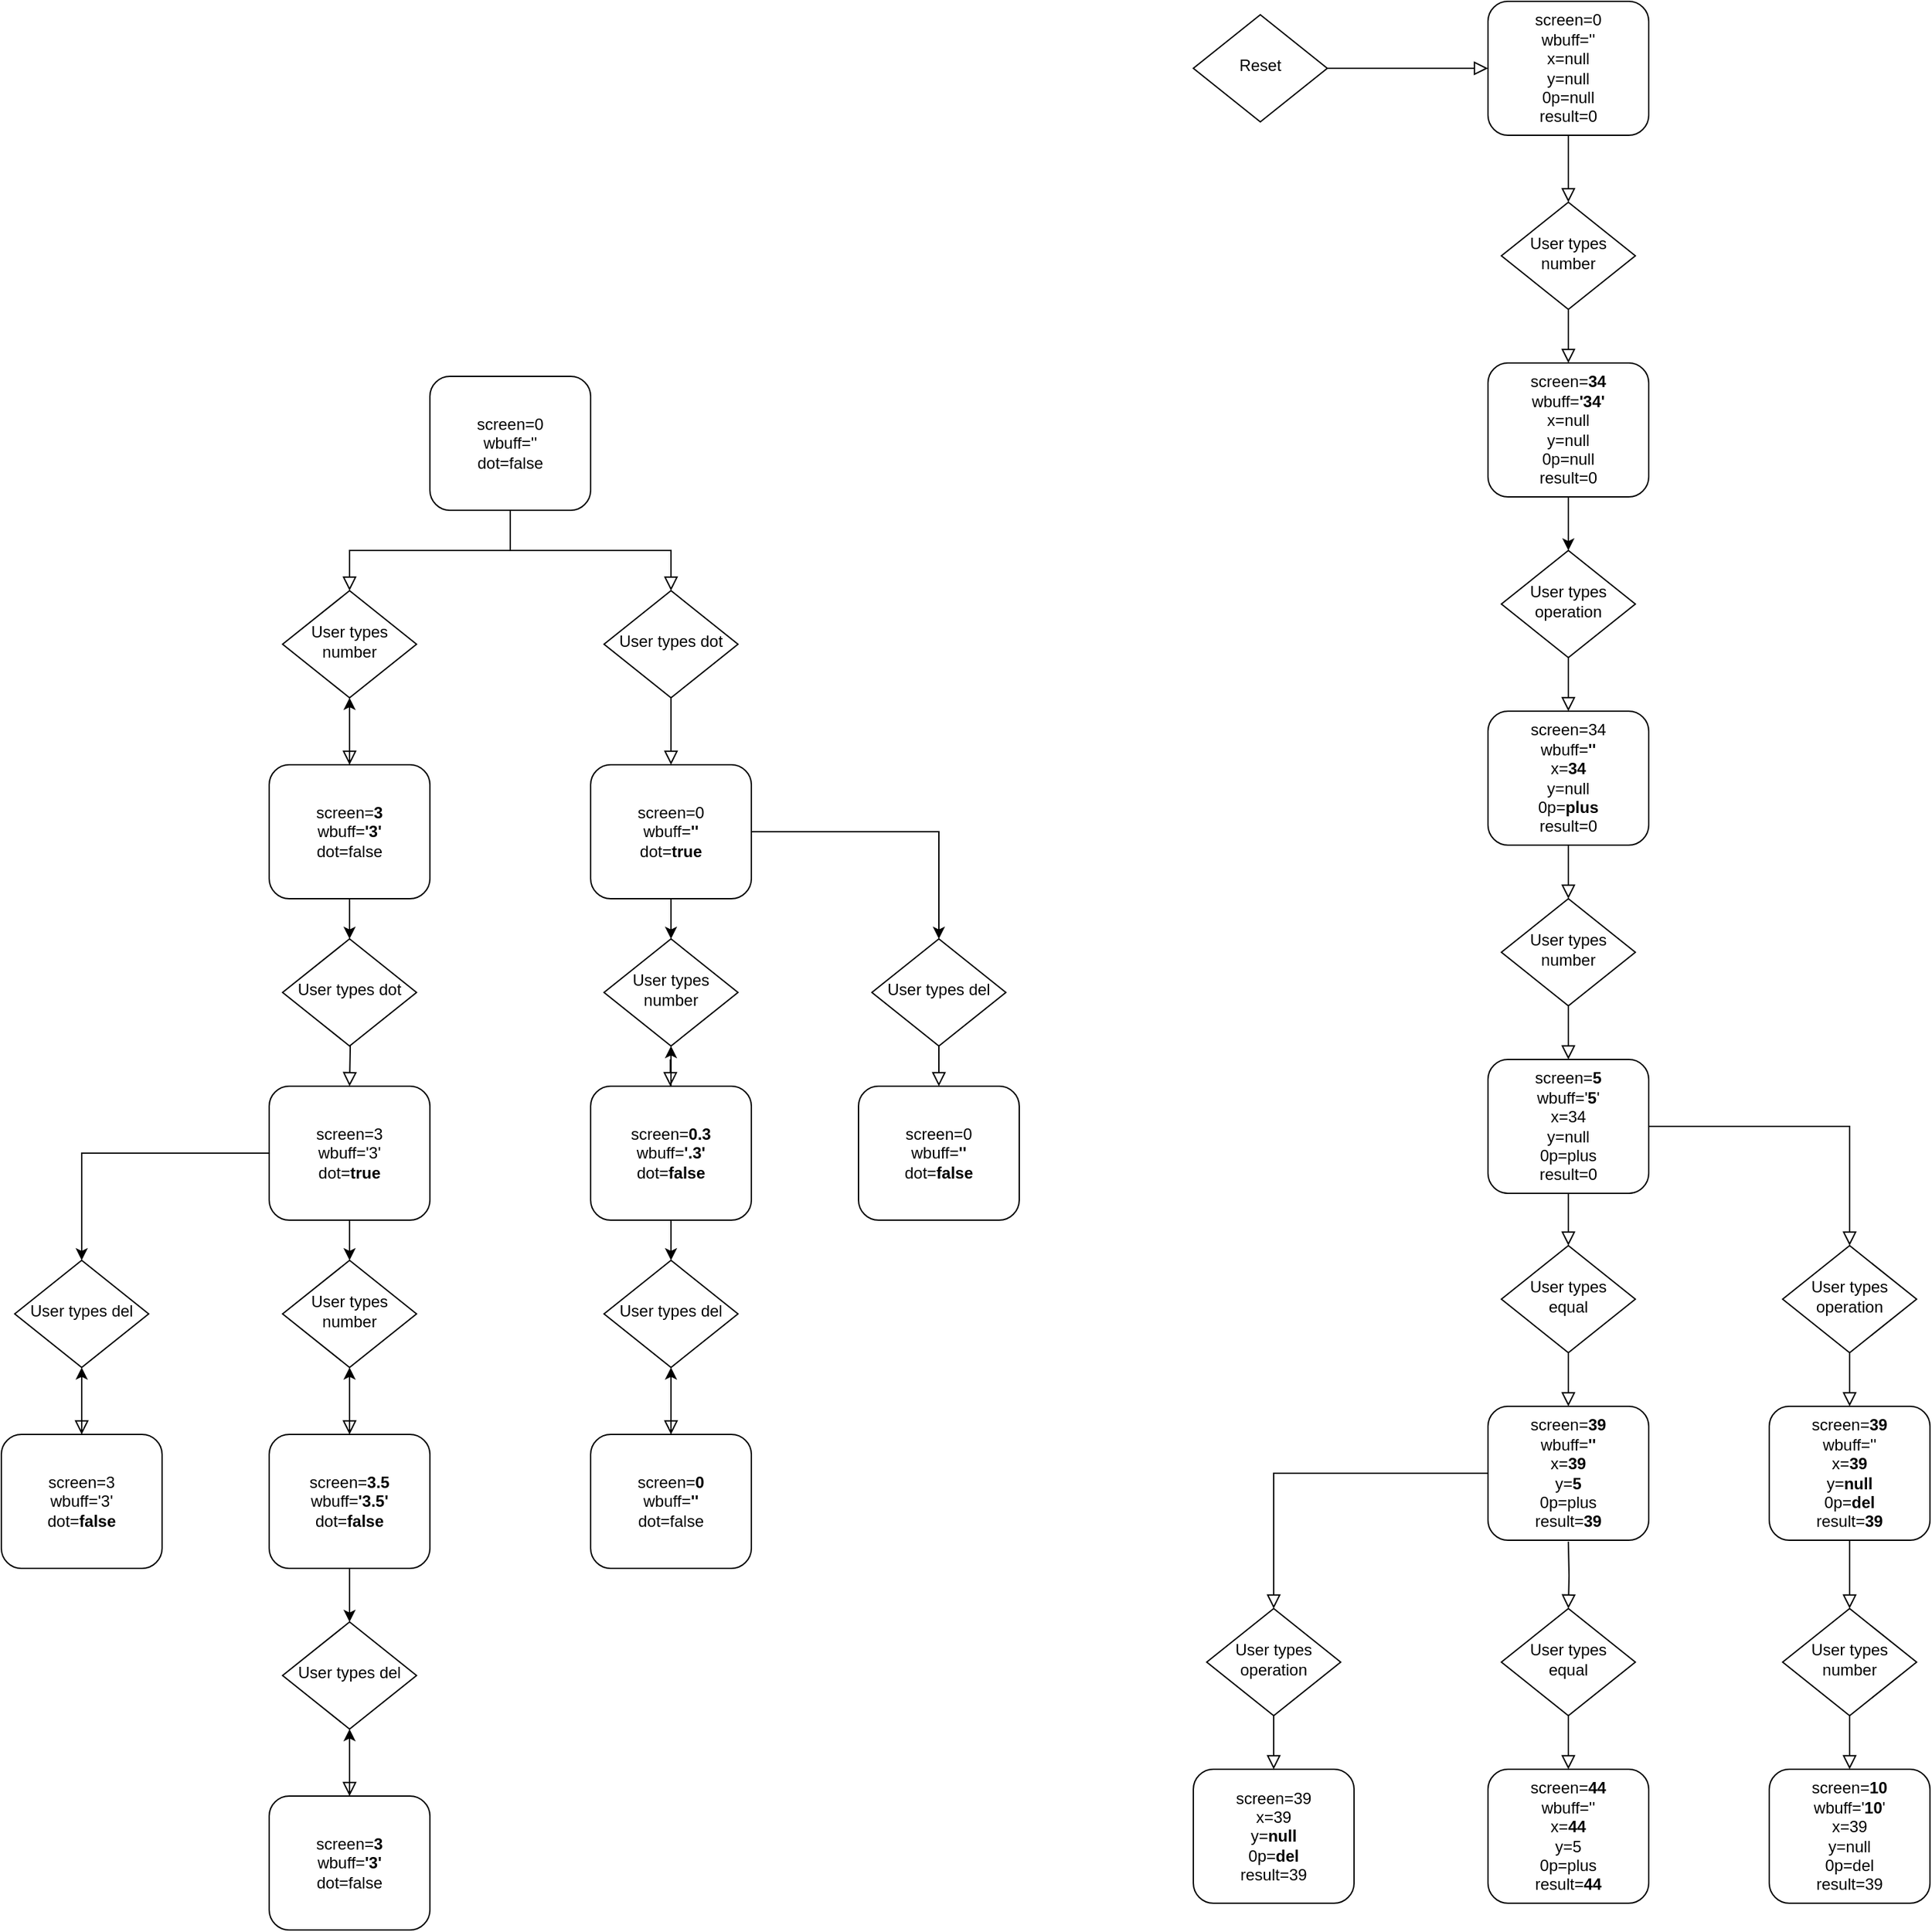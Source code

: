 <mxfile version="20.5.1" type="device"><diagram id="C5RBs43oDa-KdzZeNtuy" name="Page-1"><mxGraphModel dx="3076" dy="786" grid="1" gridSize="10" guides="1" tooltips="1" connect="1" arrows="1" fold="1" page="1" pageScale="1" pageWidth="827" pageHeight="1169" math="0" shadow="0"><root><mxCell id="WIyWlLk6GJQsqaUBKTNV-0"/><mxCell id="WIyWlLk6GJQsqaUBKTNV-1" parent="WIyWlLk6GJQsqaUBKTNV-0"/><mxCell id="WIyWlLk6GJQsqaUBKTNV-2" value="" style="rounded=0;html=1;jettySize=auto;orthogonalLoop=1;fontSize=11;endArrow=block;endFill=0;endSize=8;strokeWidth=1;shadow=0;labelBackgroundColor=none;edgeStyle=orthogonalEdgeStyle;" parent="WIyWlLk6GJQsqaUBKTNV-1" source="WIyWlLk6GJQsqaUBKTNV-3" target="WIyWlLk6GJQsqaUBKTNV-6" edge="1"><mxGeometry relative="1" as="geometry"/></mxCell><mxCell id="WIyWlLk6GJQsqaUBKTNV-3" value="screen=0&lt;br&gt;wbuff=''&lt;br&gt;x=null&lt;br&gt;y=null&lt;br&gt;0p=null&lt;br&gt;result=0" style="rounded=1;whiteSpace=wrap;html=1;fontSize=12;glass=0;strokeWidth=1;shadow=0;" parent="WIyWlLk6GJQsqaUBKTNV-1" vertex="1"><mxGeometry x="160" y="20" width="120" height="100" as="geometry"/></mxCell><mxCell id="WIyWlLk6GJQsqaUBKTNV-4" value="" style="rounded=0;html=1;jettySize=auto;orthogonalLoop=1;fontSize=11;endArrow=block;endFill=0;endSize=8;strokeWidth=1;shadow=0;labelBackgroundColor=none;edgeStyle=orthogonalEdgeStyle;" parent="WIyWlLk6GJQsqaUBKTNV-1" source="WIyWlLk6GJQsqaUBKTNV-6" edge="1"><mxGeometry y="20" relative="1" as="geometry"><mxPoint as="offset"/><mxPoint x="220" y="290" as="targetPoint"/></mxGeometry></mxCell><mxCell id="WIyWlLk6GJQsqaUBKTNV-6" value="User types number" style="rhombus;whiteSpace=wrap;html=1;shadow=0;fontFamily=Helvetica;fontSize=12;align=center;strokeWidth=1;spacing=6;spacingTop=-4;" parent="WIyWlLk6GJQsqaUBKTNV-1" vertex="1"><mxGeometry x="170" y="170" width="100" height="80" as="geometry"/></mxCell><mxCell id="RcGq7jymImwT0r9FYBpx-5" style="edgeStyle=orthogonalEdgeStyle;rounded=0;orthogonalLoop=1;jettySize=auto;html=1;entryX=0.5;entryY=0;entryDx=0;entryDy=0;" parent="WIyWlLk6GJQsqaUBKTNV-1" source="RcGq7jymImwT0r9FYBpx-0" target="RcGq7jymImwT0r9FYBpx-3" edge="1"><mxGeometry relative="1" as="geometry"><mxPoint x="220" y="410" as="targetPoint"/></mxGeometry></mxCell><mxCell id="RcGq7jymImwT0r9FYBpx-0" value="screen=&lt;b&gt;34&lt;br&gt;&lt;/b&gt;wbuff=&lt;b&gt;'34'&lt;/b&gt;&lt;br&gt;x=null&lt;br&gt;y=null&lt;br&gt;0p=null&lt;br&gt;result=0" style="rounded=1;whiteSpace=wrap;html=1;fontSize=12;glass=0;strokeWidth=1;shadow=0;" parent="WIyWlLk6GJQsqaUBKTNV-1" vertex="1"><mxGeometry x="160" y="290" width="120" height="100" as="geometry"/></mxCell><mxCell id="RcGq7jymImwT0r9FYBpx-2" value="screen=34&lt;br&gt;wbuff=&lt;b&gt;''&lt;/b&gt;&lt;br&gt;x=&lt;b&gt;34&lt;/b&gt;&lt;br&gt;y=null&lt;br&gt;0p=&lt;b&gt;plus&lt;/b&gt;&lt;br&gt;result=0" style="rounded=1;whiteSpace=wrap;html=1;fontSize=12;glass=0;strokeWidth=1;shadow=0;" parent="WIyWlLk6GJQsqaUBKTNV-1" vertex="1"><mxGeometry x="160" y="550" width="120" height="100" as="geometry"/></mxCell><mxCell id="RcGq7jymImwT0r9FYBpx-3" value="User types operation" style="rhombus;whiteSpace=wrap;html=1;shadow=0;fontFamily=Helvetica;fontSize=12;align=center;strokeWidth=1;spacing=6;spacingTop=-4;" parent="WIyWlLk6GJQsqaUBKTNV-1" vertex="1"><mxGeometry x="170" y="430" width="100" height="80" as="geometry"/></mxCell><mxCell id="RcGq7jymImwT0r9FYBpx-6" value="" style="rounded=0;html=1;jettySize=auto;orthogonalLoop=1;fontSize=11;endArrow=block;endFill=0;endSize=8;strokeWidth=1;shadow=0;labelBackgroundColor=none;edgeStyle=orthogonalEdgeStyle;exitX=0.5;exitY=1;exitDx=0;exitDy=0;entryX=0.5;entryY=0;entryDx=0;entryDy=0;" parent="WIyWlLk6GJQsqaUBKTNV-1" source="RcGq7jymImwT0r9FYBpx-3" target="RcGq7jymImwT0r9FYBpx-2" edge="1"><mxGeometry y="20" relative="1" as="geometry"><mxPoint as="offset"/><mxPoint x="320" y="520" as="sourcePoint"/><mxPoint x="320" y="560" as="targetPoint"/></mxGeometry></mxCell><mxCell id="RcGq7jymImwT0r9FYBpx-7" value="screen=&lt;b&gt;5&lt;br&gt;&lt;/b&gt;wbuff='&lt;b&gt;5&lt;/b&gt;'&lt;br&gt;x=34&lt;br&gt;y=null&lt;br&gt;0p=plus&lt;br&gt;result=0" style="rounded=1;whiteSpace=wrap;html=1;fontSize=12;glass=0;strokeWidth=1;shadow=0;" parent="WIyWlLk6GJQsqaUBKTNV-1" vertex="1"><mxGeometry x="160" y="810" width="120" height="100" as="geometry"/></mxCell><mxCell id="RcGq7jymImwT0r9FYBpx-8" value="User types number" style="rhombus;whiteSpace=wrap;html=1;shadow=0;fontFamily=Helvetica;fontSize=12;align=center;strokeWidth=1;spacing=6;spacingTop=-4;" parent="WIyWlLk6GJQsqaUBKTNV-1" vertex="1"><mxGeometry x="170" y="690" width="100" height="80" as="geometry"/></mxCell><mxCell id="RcGq7jymImwT0r9FYBpx-9" value="" style="rounded=0;html=1;jettySize=auto;orthogonalLoop=1;fontSize=11;endArrow=block;endFill=0;endSize=8;strokeWidth=1;shadow=0;labelBackgroundColor=none;edgeStyle=orthogonalEdgeStyle;exitX=0.5;exitY=1;exitDx=0;exitDy=0;entryX=0.5;entryY=0;entryDx=0;entryDy=0;" parent="WIyWlLk6GJQsqaUBKTNV-1" source="RcGq7jymImwT0r9FYBpx-8" target="RcGq7jymImwT0r9FYBpx-7" edge="1"><mxGeometry y="20" relative="1" as="geometry"><mxPoint as="offset"/><mxPoint x="320" y="780" as="sourcePoint"/><mxPoint x="320" y="820" as="targetPoint"/></mxGeometry></mxCell><mxCell id="RcGq7jymImwT0r9FYBpx-10" value="" style="rounded=0;html=1;jettySize=auto;orthogonalLoop=1;fontSize=11;endArrow=block;endFill=0;endSize=8;strokeWidth=1;shadow=0;labelBackgroundColor=none;edgeStyle=orthogonalEdgeStyle;exitX=0.5;exitY=1;exitDx=0;exitDy=0;entryX=0.5;entryY=0;entryDx=0;entryDy=0;" parent="WIyWlLk6GJQsqaUBKTNV-1" source="RcGq7jymImwT0r9FYBpx-2" target="RcGq7jymImwT0r9FYBpx-8" edge="1"><mxGeometry y="20" relative="1" as="geometry"><mxPoint as="offset"/><mxPoint x="240" y="680" as="sourcePoint"/><mxPoint x="240" y="720" as="targetPoint"/></mxGeometry></mxCell><mxCell id="RcGq7jymImwT0r9FYBpx-11" value="screen=&lt;b&gt;39&lt;br&gt;&lt;/b&gt;wbuff=&lt;b&gt;''&lt;/b&gt;&lt;br&gt;x=&lt;b&gt;39&lt;/b&gt;&lt;br&gt;y=&lt;b&gt;5&lt;/b&gt;&lt;br&gt;0p=plus&lt;br&gt;result=&lt;b&gt;39&lt;/b&gt;" style="rounded=1;whiteSpace=wrap;html=1;fontSize=12;glass=0;strokeWidth=1;shadow=0;" parent="WIyWlLk6GJQsqaUBKTNV-1" vertex="1"><mxGeometry x="160" y="1069" width="120" height="100" as="geometry"/></mxCell><mxCell id="RcGq7jymImwT0r9FYBpx-12" value="User types equal" style="rhombus;whiteSpace=wrap;html=1;shadow=0;fontFamily=Helvetica;fontSize=12;align=center;strokeWidth=1;spacing=6;spacingTop=-4;" parent="WIyWlLk6GJQsqaUBKTNV-1" vertex="1"><mxGeometry x="170" y="949" width="100" height="80" as="geometry"/></mxCell><mxCell id="RcGq7jymImwT0r9FYBpx-13" value="" style="rounded=0;html=1;jettySize=auto;orthogonalLoop=1;fontSize=11;endArrow=block;endFill=0;endSize=8;strokeWidth=1;shadow=0;labelBackgroundColor=none;edgeStyle=orthogonalEdgeStyle;exitX=0.5;exitY=1;exitDx=0;exitDy=0;entryX=0.5;entryY=0;entryDx=0;entryDy=0;" parent="WIyWlLk6GJQsqaUBKTNV-1" source="RcGq7jymImwT0r9FYBpx-12" target="RcGq7jymImwT0r9FYBpx-11" edge="1"><mxGeometry y="20" relative="1" as="geometry"><mxPoint as="offset"/><mxPoint x="320" y="1039" as="sourcePoint"/><mxPoint x="320" y="1079" as="targetPoint"/></mxGeometry></mxCell><mxCell id="RcGq7jymImwT0r9FYBpx-14" value="" style="rounded=0;html=1;jettySize=auto;orthogonalLoop=1;fontSize=11;endArrow=block;endFill=0;endSize=8;strokeWidth=1;shadow=0;labelBackgroundColor=none;edgeStyle=orthogonalEdgeStyle;entryX=0.5;entryY=0;entryDx=0;entryDy=0;exitX=0.5;exitY=1;exitDx=0;exitDy=0;" parent="WIyWlLk6GJQsqaUBKTNV-1" source="RcGq7jymImwT0r9FYBpx-7" target="RcGq7jymImwT0r9FYBpx-12" edge="1"><mxGeometry y="20" relative="1" as="geometry"><mxPoint as="offset"/><mxPoint x="270" y="940" as="sourcePoint"/><mxPoint x="270" y="980" as="targetPoint"/></mxGeometry></mxCell><mxCell id="RcGq7jymImwT0r9FYBpx-15" value="screen=&lt;b&gt;44&lt;br&gt;&lt;/b&gt;wbuff=''&lt;br&gt;x=&lt;b&gt;44&lt;/b&gt;&lt;br&gt;y=5&lt;br&gt;0p=plus&lt;br&gt;result=&lt;b&gt;44&lt;/b&gt;" style="rounded=1;whiteSpace=wrap;html=1;fontSize=12;glass=0;strokeWidth=1;shadow=0;" parent="WIyWlLk6GJQsqaUBKTNV-1" vertex="1"><mxGeometry x="160" y="1340" width="120" height="100" as="geometry"/></mxCell><mxCell id="RcGq7jymImwT0r9FYBpx-16" value="User types equal" style="rhombus;whiteSpace=wrap;html=1;shadow=0;fontFamily=Helvetica;fontSize=12;align=center;strokeWidth=1;spacing=6;spacingTop=-4;" parent="WIyWlLk6GJQsqaUBKTNV-1" vertex="1"><mxGeometry x="170" y="1220" width="100" height="80" as="geometry"/></mxCell><mxCell id="RcGq7jymImwT0r9FYBpx-17" value="" style="rounded=0;html=1;jettySize=auto;orthogonalLoop=1;fontSize=11;endArrow=block;endFill=0;endSize=8;strokeWidth=1;shadow=0;labelBackgroundColor=none;edgeStyle=orthogonalEdgeStyle;exitX=0.5;exitY=1;exitDx=0;exitDy=0;entryX=0.5;entryY=0;entryDx=0;entryDy=0;" parent="WIyWlLk6GJQsqaUBKTNV-1" source="RcGq7jymImwT0r9FYBpx-16" target="RcGq7jymImwT0r9FYBpx-15" edge="1"><mxGeometry y="20" relative="1" as="geometry"><mxPoint as="offset"/><mxPoint x="320" y="1310" as="sourcePoint"/><mxPoint x="320" y="1350" as="targetPoint"/></mxGeometry></mxCell><mxCell id="RcGq7jymImwT0r9FYBpx-18" value="" style="rounded=0;html=1;jettySize=auto;orthogonalLoop=1;fontSize=11;endArrow=block;endFill=0;endSize=8;strokeWidth=1;shadow=0;labelBackgroundColor=none;edgeStyle=orthogonalEdgeStyle;entryX=0.5;entryY=0;entryDx=0;entryDy=0;" parent="WIyWlLk6GJQsqaUBKTNV-1" target="RcGq7jymImwT0r9FYBpx-16" edge="1"><mxGeometry y="20" relative="1" as="geometry"><mxPoint as="offset"/><mxPoint x="220" y="1170" as="sourcePoint"/><mxPoint x="360" y="1280" as="targetPoint"/></mxGeometry></mxCell><mxCell id="RcGq7jymImwT0r9FYBpx-19" value="screen=&lt;b&gt;39&lt;br&gt;&lt;/b&gt;wbuff=''&lt;br&gt;x=&lt;b&gt;39&lt;/b&gt;&lt;br&gt;y=&lt;b&gt;null&lt;/b&gt;&lt;br&gt;0p=&lt;b&gt;del&lt;/b&gt;&lt;br&gt;result=&lt;b&gt;39&lt;/b&gt;" style="rounded=1;whiteSpace=wrap;html=1;fontSize=12;glass=0;strokeWidth=1;shadow=0;" parent="WIyWlLk6GJQsqaUBKTNV-1" vertex="1"><mxGeometry x="370" y="1069" width="120" height="100" as="geometry"/></mxCell><mxCell id="RcGq7jymImwT0r9FYBpx-20" value="User types operation" style="rhombus;whiteSpace=wrap;html=1;shadow=0;fontFamily=Helvetica;fontSize=12;align=center;strokeWidth=1;spacing=6;spacingTop=-4;" parent="WIyWlLk6GJQsqaUBKTNV-1" vertex="1"><mxGeometry x="380" y="949" width="100" height="80" as="geometry"/></mxCell><mxCell id="RcGq7jymImwT0r9FYBpx-21" value="" style="rounded=0;html=1;jettySize=auto;orthogonalLoop=1;fontSize=11;endArrow=block;endFill=0;endSize=8;strokeWidth=1;shadow=0;labelBackgroundColor=none;edgeStyle=orthogonalEdgeStyle;exitX=0.5;exitY=1;exitDx=0;exitDy=0;entryX=0.5;entryY=0;entryDx=0;entryDy=0;" parent="WIyWlLk6GJQsqaUBKTNV-1" source="RcGq7jymImwT0r9FYBpx-20" target="RcGq7jymImwT0r9FYBpx-19" edge="1"><mxGeometry y="20" relative="1" as="geometry"><mxPoint as="offset"/><mxPoint x="530" y="1039" as="sourcePoint"/><mxPoint x="530" y="1079" as="targetPoint"/></mxGeometry></mxCell><mxCell id="RcGq7jymImwT0r9FYBpx-22" value="screen=&lt;b&gt;10&lt;br&gt;&lt;/b&gt;wbuff='&lt;b&gt;10&lt;/b&gt;'&lt;br&gt;x=39&lt;br&gt;y=null&lt;br&gt;0p=del&lt;br&gt;result=39" style="rounded=1;whiteSpace=wrap;html=1;fontSize=12;glass=0;strokeWidth=1;shadow=0;" parent="WIyWlLk6GJQsqaUBKTNV-1" vertex="1"><mxGeometry x="370" y="1340" width="120" height="100" as="geometry"/></mxCell><mxCell id="RcGq7jymImwT0r9FYBpx-23" value="User types number" style="rhombus;whiteSpace=wrap;html=1;shadow=0;fontFamily=Helvetica;fontSize=12;align=center;strokeWidth=1;spacing=6;spacingTop=-4;" parent="WIyWlLk6GJQsqaUBKTNV-1" vertex="1"><mxGeometry x="380" y="1220" width="100" height="80" as="geometry"/></mxCell><mxCell id="RcGq7jymImwT0r9FYBpx-24" value="" style="rounded=0;html=1;jettySize=auto;orthogonalLoop=1;fontSize=11;endArrow=block;endFill=0;endSize=8;strokeWidth=1;shadow=0;labelBackgroundColor=none;edgeStyle=orthogonalEdgeStyle;exitX=0.5;exitY=1;exitDx=0;exitDy=0;entryX=0.5;entryY=0;entryDx=0;entryDy=0;" parent="WIyWlLk6GJQsqaUBKTNV-1" source="RcGq7jymImwT0r9FYBpx-23" target="RcGq7jymImwT0r9FYBpx-22" edge="1"><mxGeometry y="20" relative="1" as="geometry"><mxPoint as="offset"/><mxPoint x="530" y="1310" as="sourcePoint"/><mxPoint x="530" y="1350" as="targetPoint"/></mxGeometry></mxCell><mxCell id="RcGq7jymImwT0r9FYBpx-25" value="" style="rounded=0;html=1;jettySize=auto;orthogonalLoop=1;fontSize=11;endArrow=block;endFill=0;endSize=8;strokeWidth=1;shadow=0;labelBackgroundColor=none;edgeStyle=orthogonalEdgeStyle;exitX=0.5;exitY=1;exitDx=0;exitDy=0;entryX=0.5;entryY=0;entryDx=0;entryDy=0;" parent="WIyWlLk6GJQsqaUBKTNV-1" source="RcGq7jymImwT0r9FYBpx-19" target="RcGq7jymImwT0r9FYBpx-23" edge="1"><mxGeometry y="20" relative="1" as="geometry"><mxPoint as="offset"/><mxPoint x="450" y="1199" as="sourcePoint"/><mxPoint x="450" y="1239" as="targetPoint"/></mxGeometry></mxCell><mxCell id="RcGq7jymImwT0r9FYBpx-26" value="" style="rounded=0;html=1;jettySize=auto;orthogonalLoop=1;fontSize=11;endArrow=block;endFill=0;endSize=8;strokeWidth=1;shadow=0;labelBackgroundColor=none;edgeStyle=orthogonalEdgeStyle;entryX=0.5;entryY=0;entryDx=0;entryDy=0;exitX=1;exitY=0.5;exitDx=0;exitDy=0;" parent="WIyWlLk6GJQsqaUBKTNV-1" source="RcGq7jymImwT0r9FYBpx-7" target="RcGq7jymImwT0r9FYBpx-20" edge="1"><mxGeometry y="20" relative="1" as="geometry"><mxPoint as="offset"/><mxPoint x="460" y="880" as="sourcePoint"/><mxPoint x="460" y="919" as="targetPoint"/></mxGeometry></mxCell><mxCell id="RcGq7jymImwT0r9FYBpx-27" value="screen=39&lt;br&gt;x=39&lt;br&gt;y=&lt;b&gt;null&lt;/b&gt;&lt;br&gt;0p=&lt;b&gt;del&lt;/b&gt;&lt;br&gt;result=39" style="rounded=1;whiteSpace=wrap;html=1;fontSize=12;glass=0;strokeWidth=1;shadow=0;" parent="WIyWlLk6GJQsqaUBKTNV-1" vertex="1"><mxGeometry x="-60" y="1340" width="120" height="100" as="geometry"/></mxCell><mxCell id="RcGq7jymImwT0r9FYBpx-28" value="User types operation" style="rhombus;whiteSpace=wrap;html=1;shadow=0;fontFamily=Helvetica;fontSize=12;align=center;strokeWidth=1;spacing=6;spacingTop=-4;" parent="WIyWlLk6GJQsqaUBKTNV-1" vertex="1"><mxGeometry x="-50" y="1220" width="100" height="80" as="geometry"/></mxCell><mxCell id="RcGq7jymImwT0r9FYBpx-29" value="" style="rounded=0;html=1;jettySize=auto;orthogonalLoop=1;fontSize=11;endArrow=block;endFill=0;endSize=8;strokeWidth=1;shadow=0;labelBackgroundColor=none;edgeStyle=orthogonalEdgeStyle;exitX=0.5;exitY=1;exitDx=0;exitDy=0;entryX=0.5;entryY=0;entryDx=0;entryDy=0;" parent="WIyWlLk6GJQsqaUBKTNV-1" source="RcGq7jymImwT0r9FYBpx-28" target="RcGq7jymImwT0r9FYBpx-27" edge="1"><mxGeometry y="20" relative="1" as="geometry"><mxPoint as="offset"/><mxPoint x="100" y="1310" as="sourcePoint"/><mxPoint x="100" y="1350" as="targetPoint"/></mxGeometry></mxCell><mxCell id="RcGq7jymImwT0r9FYBpx-30" value="" style="rounded=0;html=1;jettySize=auto;orthogonalLoop=1;fontSize=11;endArrow=block;endFill=0;endSize=8;strokeWidth=1;shadow=0;labelBackgroundColor=none;edgeStyle=orthogonalEdgeStyle;exitX=0;exitY=0.5;exitDx=0;exitDy=0;entryX=0.5;entryY=0;entryDx=0;entryDy=0;" parent="WIyWlLk6GJQsqaUBKTNV-1" source="RcGq7jymImwT0r9FYBpx-11" target="RcGq7jymImwT0r9FYBpx-28" edge="1"><mxGeometry y="20" relative="1" as="geometry"><mxPoint as="offset"/><mxPoint x="60" y="1060" as="sourcePoint"/><mxPoint x="60" y="1100" as="targetPoint"/></mxGeometry></mxCell><mxCell id="RcGq7jymImwT0r9FYBpx-31" value="Reset" style="rhombus;whiteSpace=wrap;html=1;shadow=0;fontFamily=Helvetica;fontSize=12;align=center;strokeWidth=1;spacing=6;spacingTop=-4;" parent="WIyWlLk6GJQsqaUBKTNV-1" vertex="1"><mxGeometry x="-60" y="30" width="100" height="80" as="geometry"/></mxCell><mxCell id="RcGq7jymImwT0r9FYBpx-32" value="" style="rounded=0;html=1;jettySize=auto;orthogonalLoop=1;fontSize=11;endArrow=block;endFill=0;endSize=8;strokeWidth=1;shadow=0;labelBackgroundColor=none;edgeStyle=orthogonalEdgeStyle;exitX=1;exitY=0.5;exitDx=0;exitDy=0;entryX=0;entryY=0.5;entryDx=0;entryDy=0;" parent="WIyWlLk6GJQsqaUBKTNV-1" source="RcGq7jymImwT0r9FYBpx-31" target="WIyWlLk6GJQsqaUBKTNV-3" edge="1"><mxGeometry relative="1" as="geometry"><mxPoint x="100" y="100" as="sourcePoint"/><mxPoint x="100" y="150" as="targetPoint"/></mxGeometry></mxCell><mxCell id="j2gAZRvKC-jEDbTK8ydn-2" value="screen=0&lt;br&gt;wbuff=''&lt;br&gt;dot=false" style="rounded=1;whiteSpace=wrap;html=1;fontSize=12;glass=0;strokeWidth=1;shadow=0;" vertex="1" parent="WIyWlLk6GJQsqaUBKTNV-1"><mxGeometry x="-630" y="300" width="120" height="100" as="geometry"/></mxCell><mxCell id="j2gAZRvKC-jEDbTK8ydn-3" value="User types number" style="rhombus;whiteSpace=wrap;html=1;shadow=0;fontFamily=Helvetica;fontSize=12;align=center;strokeWidth=1;spacing=6;spacingTop=-4;" vertex="1" parent="WIyWlLk6GJQsqaUBKTNV-1"><mxGeometry x="-740" y="460" width="100" height="80" as="geometry"/></mxCell><mxCell id="j2gAZRvKC-jEDbTK8ydn-4" value="" style="rounded=0;html=1;jettySize=auto;orthogonalLoop=1;fontSize=11;endArrow=block;endFill=0;endSize=8;strokeWidth=1;shadow=0;labelBackgroundColor=none;edgeStyle=orthogonalEdgeStyle;exitX=0.5;exitY=1;exitDx=0;exitDy=0;entryX=0.5;entryY=0;entryDx=0;entryDy=0;" edge="1" parent="WIyWlLk6GJQsqaUBKTNV-1" source="j2gAZRvKC-jEDbTK8ydn-2" target="j2gAZRvKC-jEDbTK8ydn-3"><mxGeometry y="20" relative="1" as="geometry"><mxPoint as="offset"/><mxPoint x="-560" y="470" as="targetPoint"/><mxPoint x="-560" y="430" as="sourcePoint"/><Array as="points"><mxPoint x="-570" y="430"/><mxPoint x="-690" y="430"/></Array></mxGeometry></mxCell><mxCell id="j2gAZRvKC-jEDbTK8ydn-5" value="User types dot" style="rhombus;whiteSpace=wrap;html=1;shadow=0;fontFamily=Helvetica;fontSize=12;align=center;strokeWidth=1;spacing=6;spacingTop=-4;" vertex="1" parent="WIyWlLk6GJQsqaUBKTNV-1"><mxGeometry x="-500" y="460" width="100" height="80" as="geometry"/></mxCell><mxCell id="j2gAZRvKC-jEDbTK8ydn-6" value="" style="rounded=0;html=1;jettySize=auto;orthogonalLoop=1;fontSize=11;endArrow=block;endFill=0;endSize=8;strokeWidth=1;shadow=0;labelBackgroundColor=none;edgeStyle=orthogonalEdgeStyle;entryX=0.5;entryY=0;entryDx=0;entryDy=0;" edge="1" parent="WIyWlLk6GJQsqaUBKTNV-1" target="j2gAZRvKC-jEDbTK8ydn-5"><mxGeometry y="20" relative="1" as="geometry"><mxPoint as="offset"/><mxPoint x="-490" y="440" as="targetPoint"/><mxPoint x="-570" y="430" as="sourcePoint"/><Array as="points"><mxPoint x="-450" y="430"/></Array></mxGeometry></mxCell><mxCell id="j2gAZRvKC-jEDbTK8ydn-10" style="edgeStyle=orthogonalEdgeStyle;rounded=0;orthogonalLoop=1;jettySize=auto;html=1;entryX=0.5;entryY=1;entryDx=0;entryDy=0;" edge="1" parent="WIyWlLk6GJQsqaUBKTNV-1" source="j2gAZRvKC-jEDbTK8ydn-7" target="j2gAZRvKC-jEDbTK8ydn-3"><mxGeometry relative="1" as="geometry"/></mxCell><mxCell id="j2gAZRvKC-jEDbTK8ydn-16" value="" style="edgeStyle=orthogonalEdgeStyle;rounded=0;orthogonalLoop=1;jettySize=auto;html=1;" edge="1" parent="WIyWlLk6GJQsqaUBKTNV-1" source="j2gAZRvKC-jEDbTK8ydn-7" target="j2gAZRvKC-jEDbTK8ydn-14"><mxGeometry relative="1" as="geometry"/></mxCell><mxCell id="j2gAZRvKC-jEDbTK8ydn-7" value="screen=&lt;b&gt;3&lt;br&gt;&lt;/b&gt;wbuff=&lt;b&gt;'3'&lt;/b&gt;&lt;br&gt;dot=false" style="rounded=1;whiteSpace=wrap;html=1;fontSize=12;glass=0;strokeWidth=1;shadow=0;" vertex="1" parent="WIyWlLk6GJQsqaUBKTNV-1"><mxGeometry x="-750" y="590" width="120" height="100" as="geometry"/></mxCell><mxCell id="j2gAZRvKC-jEDbTK8ydn-26" value="" style="edgeStyle=orthogonalEdgeStyle;rounded=0;orthogonalLoop=1;jettySize=auto;html=1;" edge="1" parent="WIyWlLk6GJQsqaUBKTNV-1" source="j2gAZRvKC-jEDbTK8ydn-8" target="j2gAZRvKC-jEDbTK8ydn-22"><mxGeometry relative="1" as="geometry"/></mxCell><mxCell id="j2gAZRvKC-jEDbTK8ydn-46" style="edgeStyle=orthogonalEdgeStyle;rounded=0;orthogonalLoop=1;jettySize=auto;html=1;entryX=0.5;entryY=0;entryDx=0;entryDy=0;" edge="1" parent="WIyWlLk6GJQsqaUBKTNV-1" source="j2gAZRvKC-jEDbTK8ydn-8" target="j2gAZRvKC-jEDbTK8ydn-42"><mxGeometry relative="1" as="geometry"/></mxCell><mxCell id="j2gAZRvKC-jEDbTK8ydn-8" value="screen=0&lt;br&gt;wbuff=&lt;b&gt;''&lt;/b&gt;&lt;br&gt;dot=&lt;b&gt;true&lt;/b&gt;" style="rounded=1;whiteSpace=wrap;html=1;fontSize=12;glass=0;strokeWidth=1;shadow=0;" vertex="1" parent="WIyWlLk6GJQsqaUBKTNV-1"><mxGeometry x="-510" y="590" width="120" height="100" as="geometry"/></mxCell><mxCell id="j2gAZRvKC-jEDbTK8ydn-9" value="" style="rounded=0;html=1;jettySize=auto;orthogonalLoop=1;fontSize=11;endArrow=block;endFill=0;endSize=8;strokeWidth=1;shadow=0;labelBackgroundColor=none;edgeStyle=orthogonalEdgeStyle;exitX=0.5;exitY=1;exitDx=0;exitDy=0;" edge="1" parent="WIyWlLk6GJQsqaUBKTNV-1"><mxGeometry y="20" relative="1" as="geometry"><mxPoint as="offset"/><mxPoint x="-690" y="570" as="sourcePoint"/><mxPoint x="-690" y="590" as="targetPoint"/></mxGeometry></mxCell><mxCell id="j2gAZRvKC-jEDbTK8ydn-11" value="" style="rounded=0;html=1;jettySize=auto;orthogonalLoop=1;fontSize=11;endArrow=block;endFill=0;endSize=8;strokeWidth=1;shadow=0;labelBackgroundColor=none;edgeStyle=orthogonalEdgeStyle;exitX=0.5;exitY=1;exitDx=0;exitDy=0;entryX=0.5;entryY=0;entryDx=0;entryDy=0;" edge="1" parent="WIyWlLk6GJQsqaUBKTNV-1" source="j2gAZRvKC-jEDbTK8ydn-5" target="j2gAZRvKC-jEDbTK8ydn-8"><mxGeometry y="20" relative="1" as="geometry"><mxPoint as="offset"/><mxPoint x="-290" y="530" as="sourcePoint"/><mxPoint x="-290" y="570" as="targetPoint"/></mxGeometry></mxCell><mxCell id="j2gAZRvKC-jEDbTK8ydn-21" value="" style="edgeStyle=orthogonalEdgeStyle;rounded=0;orthogonalLoop=1;jettySize=auto;html=1;" edge="1" parent="WIyWlLk6GJQsqaUBKTNV-1" source="j2gAZRvKC-jEDbTK8ydn-12" target="j2gAZRvKC-jEDbTK8ydn-17"><mxGeometry relative="1" as="geometry"/></mxCell><mxCell id="j2gAZRvKC-jEDbTK8ydn-41" style="edgeStyle=orthogonalEdgeStyle;rounded=0;orthogonalLoop=1;jettySize=auto;html=1;entryX=0.5;entryY=0;entryDx=0;entryDy=0;" edge="1" parent="WIyWlLk6GJQsqaUBKTNV-1" source="j2gAZRvKC-jEDbTK8ydn-12" target="j2gAZRvKC-jEDbTK8ydn-37"><mxGeometry relative="1" as="geometry"/></mxCell><mxCell id="j2gAZRvKC-jEDbTK8ydn-12" value="screen=3&lt;br&gt;wbuff='3'&lt;br&gt;dot=&lt;b&gt;true&lt;/b&gt;" style="rounded=1;whiteSpace=wrap;html=1;fontSize=12;glass=0;strokeWidth=1;shadow=0;" vertex="1" parent="WIyWlLk6GJQsqaUBKTNV-1"><mxGeometry x="-750" y="830" width="120" height="100" as="geometry"/></mxCell><mxCell id="j2gAZRvKC-jEDbTK8ydn-13" value="" style="rounded=0;html=1;jettySize=auto;orthogonalLoop=1;fontSize=11;endArrow=block;endFill=0;endSize=8;strokeWidth=1;shadow=0;labelBackgroundColor=none;edgeStyle=orthogonalEdgeStyle;exitX=0.5;exitY=1;exitDx=0;exitDy=0;entryX=0.5;entryY=0;entryDx=0;entryDy=0;" edge="1" parent="WIyWlLk6GJQsqaUBKTNV-1" target="j2gAZRvKC-jEDbTK8ydn-12"><mxGeometry y="20" relative="1" as="geometry"><mxPoint as="offset"/><mxPoint x="-690" y="770" as="sourcePoint"/><mxPoint x="-530" y="800" as="targetPoint"/></mxGeometry></mxCell><mxCell id="j2gAZRvKC-jEDbTK8ydn-14" value="User types dot" style="rhombus;whiteSpace=wrap;html=1;shadow=0;fontFamily=Helvetica;fontSize=12;align=center;strokeWidth=1;spacing=6;spacingTop=-4;" vertex="1" parent="WIyWlLk6GJQsqaUBKTNV-1"><mxGeometry x="-740" y="720" width="100" height="80" as="geometry"/></mxCell><mxCell id="j2gAZRvKC-jEDbTK8ydn-17" value="User types number" style="rhombus;whiteSpace=wrap;html=1;shadow=0;fontFamily=Helvetica;fontSize=12;align=center;strokeWidth=1;spacing=6;spacingTop=-4;" vertex="1" parent="WIyWlLk6GJQsqaUBKTNV-1"><mxGeometry x="-740" y="960" width="100" height="80" as="geometry"/></mxCell><mxCell id="j2gAZRvKC-jEDbTK8ydn-18" style="edgeStyle=orthogonalEdgeStyle;rounded=0;orthogonalLoop=1;jettySize=auto;html=1;entryX=0.5;entryY=1;entryDx=0;entryDy=0;" edge="1" parent="WIyWlLk6GJQsqaUBKTNV-1" source="j2gAZRvKC-jEDbTK8ydn-19" target="j2gAZRvKC-jEDbTK8ydn-17"><mxGeometry relative="1" as="geometry"/></mxCell><mxCell id="j2gAZRvKC-jEDbTK8ydn-36" value="" style="edgeStyle=orthogonalEdgeStyle;rounded=0;orthogonalLoop=1;jettySize=auto;html=1;" edge="1" parent="WIyWlLk6GJQsqaUBKTNV-1" source="j2gAZRvKC-jEDbTK8ydn-19" target="j2gAZRvKC-jEDbTK8ydn-32"><mxGeometry relative="1" as="geometry"/></mxCell><mxCell id="j2gAZRvKC-jEDbTK8ydn-19" value="screen=&lt;b&gt;3.5&lt;br&gt;&lt;/b&gt;wbuff=&lt;b&gt;'3.5'&lt;/b&gt;&lt;br&gt;dot=&lt;b&gt;false&lt;/b&gt;" style="rounded=1;whiteSpace=wrap;html=1;fontSize=12;glass=0;strokeWidth=1;shadow=0;" vertex="1" parent="WIyWlLk6GJQsqaUBKTNV-1"><mxGeometry x="-750" y="1090" width="120" height="100" as="geometry"/></mxCell><mxCell id="j2gAZRvKC-jEDbTK8ydn-20" value="" style="rounded=0;html=1;jettySize=auto;orthogonalLoop=1;fontSize=11;endArrow=block;endFill=0;endSize=8;strokeWidth=1;shadow=0;labelBackgroundColor=none;edgeStyle=orthogonalEdgeStyle;exitX=0.5;exitY=1;exitDx=0;exitDy=0;" edge="1" parent="WIyWlLk6GJQsqaUBKTNV-1"><mxGeometry y="20" relative="1" as="geometry"><mxPoint as="offset"/><mxPoint x="-690" y="1070" as="sourcePoint"/><mxPoint x="-690" y="1090" as="targetPoint"/></mxGeometry></mxCell><mxCell id="j2gAZRvKC-jEDbTK8ydn-22" value="User types number" style="rhombus;whiteSpace=wrap;html=1;shadow=0;fontFamily=Helvetica;fontSize=12;align=center;strokeWidth=1;spacing=6;spacingTop=-4;" vertex="1" parent="WIyWlLk6GJQsqaUBKTNV-1"><mxGeometry x="-500" y="720" width="100" height="80" as="geometry"/></mxCell><mxCell id="j2gAZRvKC-jEDbTK8ydn-23" style="edgeStyle=orthogonalEdgeStyle;rounded=0;orthogonalLoop=1;jettySize=auto;html=1;entryX=0.5;entryY=1;entryDx=0;entryDy=0;" edge="1" parent="WIyWlLk6GJQsqaUBKTNV-1" source="j2gAZRvKC-jEDbTK8ydn-24" target="j2gAZRvKC-jEDbTK8ydn-22"><mxGeometry relative="1" as="geometry"/></mxCell><mxCell id="j2gAZRvKC-jEDbTK8ydn-31" value="" style="edgeStyle=orthogonalEdgeStyle;rounded=0;orthogonalLoop=1;jettySize=auto;html=1;" edge="1" parent="WIyWlLk6GJQsqaUBKTNV-1" source="j2gAZRvKC-jEDbTK8ydn-24" target="j2gAZRvKC-jEDbTK8ydn-27"><mxGeometry relative="1" as="geometry"/></mxCell><mxCell id="j2gAZRvKC-jEDbTK8ydn-24" value="screen=&lt;b&gt;0.3&lt;br&gt;&lt;/b&gt;wbuff=&lt;b&gt;'.3'&lt;/b&gt;&lt;br&gt;dot=&lt;b&gt;false&lt;/b&gt;" style="rounded=1;whiteSpace=wrap;html=1;fontSize=12;glass=0;strokeWidth=1;shadow=0;" vertex="1" parent="WIyWlLk6GJQsqaUBKTNV-1"><mxGeometry x="-510" y="830" width="120" height="100" as="geometry"/></mxCell><mxCell id="j2gAZRvKC-jEDbTK8ydn-25" value="" style="rounded=0;html=1;jettySize=auto;orthogonalLoop=1;fontSize=11;endArrow=block;endFill=0;endSize=8;strokeWidth=1;shadow=0;labelBackgroundColor=none;edgeStyle=orthogonalEdgeStyle;exitX=0.5;exitY=1;exitDx=0;exitDy=0;" edge="1" parent="WIyWlLk6GJQsqaUBKTNV-1"><mxGeometry y="20" relative="1" as="geometry"><mxPoint as="offset"/><mxPoint x="-450.5" y="810" as="sourcePoint"/><mxPoint x="-450.5" y="830" as="targetPoint"/></mxGeometry></mxCell><mxCell id="j2gAZRvKC-jEDbTK8ydn-27" value="User types del" style="rhombus;whiteSpace=wrap;html=1;shadow=0;fontFamily=Helvetica;fontSize=12;align=center;strokeWidth=1;spacing=6;spacingTop=-4;" vertex="1" parent="WIyWlLk6GJQsqaUBKTNV-1"><mxGeometry x="-500" y="960" width="100" height="80" as="geometry"/></mxCell><mxCell id="j2gAZRvKC-jEDbTK8ydn-28" style="edgeStyle=orthogonalEdgeStyle;rounded=0;orthogonalLoop=1;jettySize=auto;html=1;entryX=0.5;entryY=1;entryDx=0;entryDy=0;" edge="1" parent="WIyWlLk6GJQsqaUBKTNV-1" source="j2gAZRvKC-jEDbTK8ydn-29" target="j2gAZRvKC-jEDbTK8ydn-27"><mxGeometry relative="1" as="geometry"/></mxCell><mxCell id="j2gAZRvKC-jEDbTK8ydn-29" value="screen=&lt;b&gt;0&lt;br&gt;&lt;/b&gt;wbuff=&lt;b&gt;''&lt;/b&gt;&lt;br&gt;dot=false" style="rounded=1;whiteSpace=wrap;html=1;fontSize=12;glass=0;strokeWidth=1;shadow=0;" vertex="1" parent="WIyWlLk6GJQsqaUBKTNV-1"><mxGeometry x="-510" y="1090" width="120" height="100" as="geometry"/></mxCell><mxCell id="j2gAZRvKC-jEDbTK8ydn-30" value="" style="rounded=0;html=1;jettySize=auto;orthogonalLoop=1;fontSize=11;endArrow=block;endFill=0;endSize=8;strokeWidth=1;shadow=0;labelBackgroundColor=none;edgeStyle=orthogonalEdgeStyle;exitX=0.5;exitY=1;exitDx=0;exitDy=0;" edge="1" parent="WIyWlLk6GJQsqaUBKTNV-1"><mxGeometry y="20" relative="1" as="geometry"><mxPoint as="offset"/><mxPoint x="-450" y="1070" as="sourcePoint"/><mxPoint x="-450" y="1090" as="targetPoint"/></mxGeometry></mxCell><mxCell id="j2gAZRvKC-jEDbTK8ydn-32" value="User types del" style="rhombus;whiteSpace=wrap;html=1;shadow=0;fontFamily=Helvetica;fontSize=12;align=center;strokeWidth=1;spacing=6;spacingTop=-4;" vertex="1" parent="WIyWlLk6GJQsqaUBKTNV-1"><mxGeometry x="-740" y="1230" width="100" height="80" as="geometry"/></mxCell><mxCell id="j2gAZRvKC-jEDbTK8ydn-33" style="edgeStyle=orthogonalEdgeStyle;rounded=0;orthogonalLoop=1;jettySize=auto;html=1;entryX=0.5;entryY=1;entryDx=0;entryDy=0;" edge="1" parent="WIyWlLk6GJQsqaUBKTNV-1" source="j2gAZRvKC-jEDbTK8ydn-34" target="j2gAZRvKC-jEDbTK8ydn-32"><mxGeometry relative="1" as="geometry"/></mxCell><mxCell id="j2gAZRvKC-jEDbTK8ydn-34" value="screen=&lt;b&gt;3&lt;br&gt;&lt;/b&gt;wbuff=&lt;b&gt;'3'&lt;/b&gt;&lt;br&gt;dot=false" style="rounded=1;whiteSpace=wrap;html=1;fontSize=12;glass=0;strokeWidth=1;shadow=0;" vertex="1" parent="WIyWlLk6GJQsqaUBKTNV-1"><mxGeometry x="-750" y="1360" width="120" height="100" as="geometry"/></mxCell><mxCell id="j2gAZRvKC-jEDbTK8ydn-35" value="" style="rounded=0;html=1;jettySize=auto;orthogonalLoop=1;fontSize=11;endArrow=block;endFill=0;endSize=8;strokeWidth=1;shadow=0;labelBackgroundColor=none;edgeStyle=orthogonalEdgeStyle;exitX=0.5;exitY=1;exitDx=0;exitDy=0;" edge="1" parent="WIyWlLk6GJQsqaUBKTNV-1"><mxGeometry y="20" relative="1" as="geometry"><mxPoint as="offset"/><mxPoint x="-690" y="1340" as="sourcePoint"/><mxPoint x="-690" y="1360" as="targetPoint"/></mxGeometry></mxCell><mxCell id="j2gAZRvKC-jEDbTK8ydn-37" value="User types del" style="rhombus;whiteSpace=wrap;html=1;shadow=0;fontFamily=Helvetica;fontSize=12;align=center;strokeWidth=1;spacing=6;spacingTop=-4;" vertex="1" parent="WIyWlLk6GJQsqaUBKTNV-1"><mxGeometry x="-940" y="960" width="100" height="80" as="geometry"/></mxCell><mxCell id="j2gAZRvKC-jEDbTK8ydn-38" style="edgeStyle=orthogonalEdgeStyle;rounded=0;orthogonalLoop=1;jettySize=auto;html=1;entryX=0.5;entryY=1;entryDx=0;entryDy=0;" edge="1" parent="WIyWlLk6GJQsqaUBKTNV-1" source="j2gAZRvKC-jEDbTK8ydn-39" target="j2gAZRvKC-jEDbTK8ydn-37"><mxGeometry relative="1" as="geometry"/></mxCell><mxCell id="j2gAZRvKC-jEDbTK8ydn-39" value="screen=3&lt;br&gt;wbuff='3'&lt;br&gt;dot=&lt;b&gt;false&lt;/b&gt;" style="rounded=1;whiteSpace=wrap;html=1;fontSize=12;glass=0;strokeWidth=1;shadow=0;" vertex="1" parent="WIyWlLk6GJQsqaUBKTNV-1"><mxGeometry x="-950" y="1090" width="120" height="100" as="geometry"/></mxCell><mxCell id="j2gAZRvKC-jEDbTK8ydn-40" value="" style="rounded=0;html=1;jettySize=auto;orthogonalLoop=1;fontSize=11;endArrow=block;endFill=0;endSize=8;strokeWidth=1;shadow=0;labelBackgroundColor=none;edgeStyle=orthogonalEdgeStyle;exitX=0.5;exitY=1;exitDx=0;exitDy=0;" edge="1" parent="WIyWlLk6GJQsqaUBKTNV-1"><mxGeometry y="20" relative="1" as="geometry"><mxPoint as="offset"/><mxPoint x="-890" y="1070" as="sourcePoint"/><mxPoint x="-890" y="1090" as="targetPoint"/></mxGeometry></mxCell><mxCell id="j2gAZRvKC-jEDbTK8ydn-42" value="User types del" style="rhombus;whiteSpace=wrap;html=1;shadow=0;fontFamily=Helvetica;fontSize=12;align=center;strokeWidth=1;spacing=6;spacingTop=-4;" vertex="1" parent="WIyWlLk6GJQsqaUBKTNV-1"><mxGeometry x="-300" y="720" width="100" height="80" as="geometry"/></mxCell><mxCell id="j2gAZRvKC-jEDbTK8ydn-43" value="screen=0&lt;br&gt;wbuff=&lt;b&gt;''&lt;/b&gt;&lt;br&gt;dot=&lt;b&gt;false&lt;/b&gt;" style="rounded=1;whiteSpace=wrap;html=1;fontSize=12;glass=0;strokeWidth=1;shadow=0;" vertex="1" parent="WIyWlLk6GJQsqaUBKTNV-1"><mxGeometry x="-310" y="830" width="120" height="100" as="geometry"/></mxCell><mxCell id="j2gAZRvKC-jEDbTK8ydn-44" value="" style="rounded=0;html=1;jettySize=auto;orthogonalLoop=1;fontSize=11;endArrow=block;endFill=0;endSize=8;strokeWidth=1;shadow=0;labelBackgroundColor=none;edgeStyle=orthogonalEdgeStyle;exitX=0.5;exitY=1;exitDx=0;exitDy=0;entryX=0.5;entryY=0;entryDx=0;entryDy=0;" edge="1" parent="WIyWlLk6GJQsqaUBKTNV-1" source="j2gAZRvKC-jEDbTK8ydn-42" target="j2gAZRvKC-jEDbTK8ydn-43"><mxGeometry y="20" relative="1" as="geometry"><mxPoint as="offset"/><mxPoint x="-90" y="790" as="sourcePoint"/><mxPoint x="-90" y="830" as="targetPoint"/></mxGeometry></mxCell></root></mxGraphModel></diagram></mxfile>
